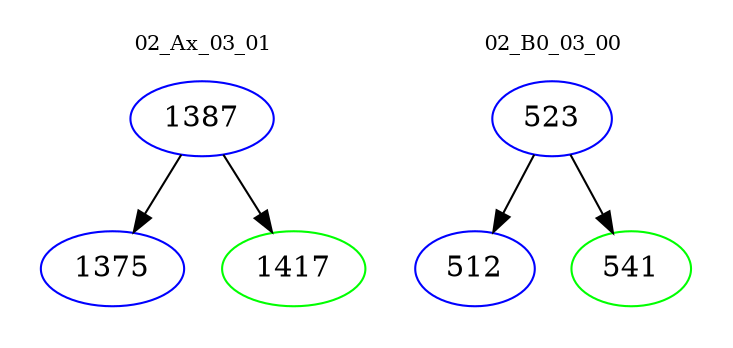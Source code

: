 digraph{
subgraph cluster_0 {
color = white
label = "02_Ax_03_01";
fontsize=10;
T0_1387 [label="1387", color="blue"]
T0_1387 -> T0_1375 [color="black"]
T0_1375 [label="1375", color="blue"]
T0_1387 -> T0_1417 [color="black"]
T0_1417 [label="1417", color="green"]
}
subgraph cluster_1 {
color = white
label = "02_B0_03_00";
fontsize=10;
T1_523 [label="523", color="blue"]
T1_523 -> T1_512 [color="black"]
T1_512 [label="512", color="blue"]
T1_523 -> T1_541 [color="black"]
T1_541 [label="541", color="green"]
}
}
